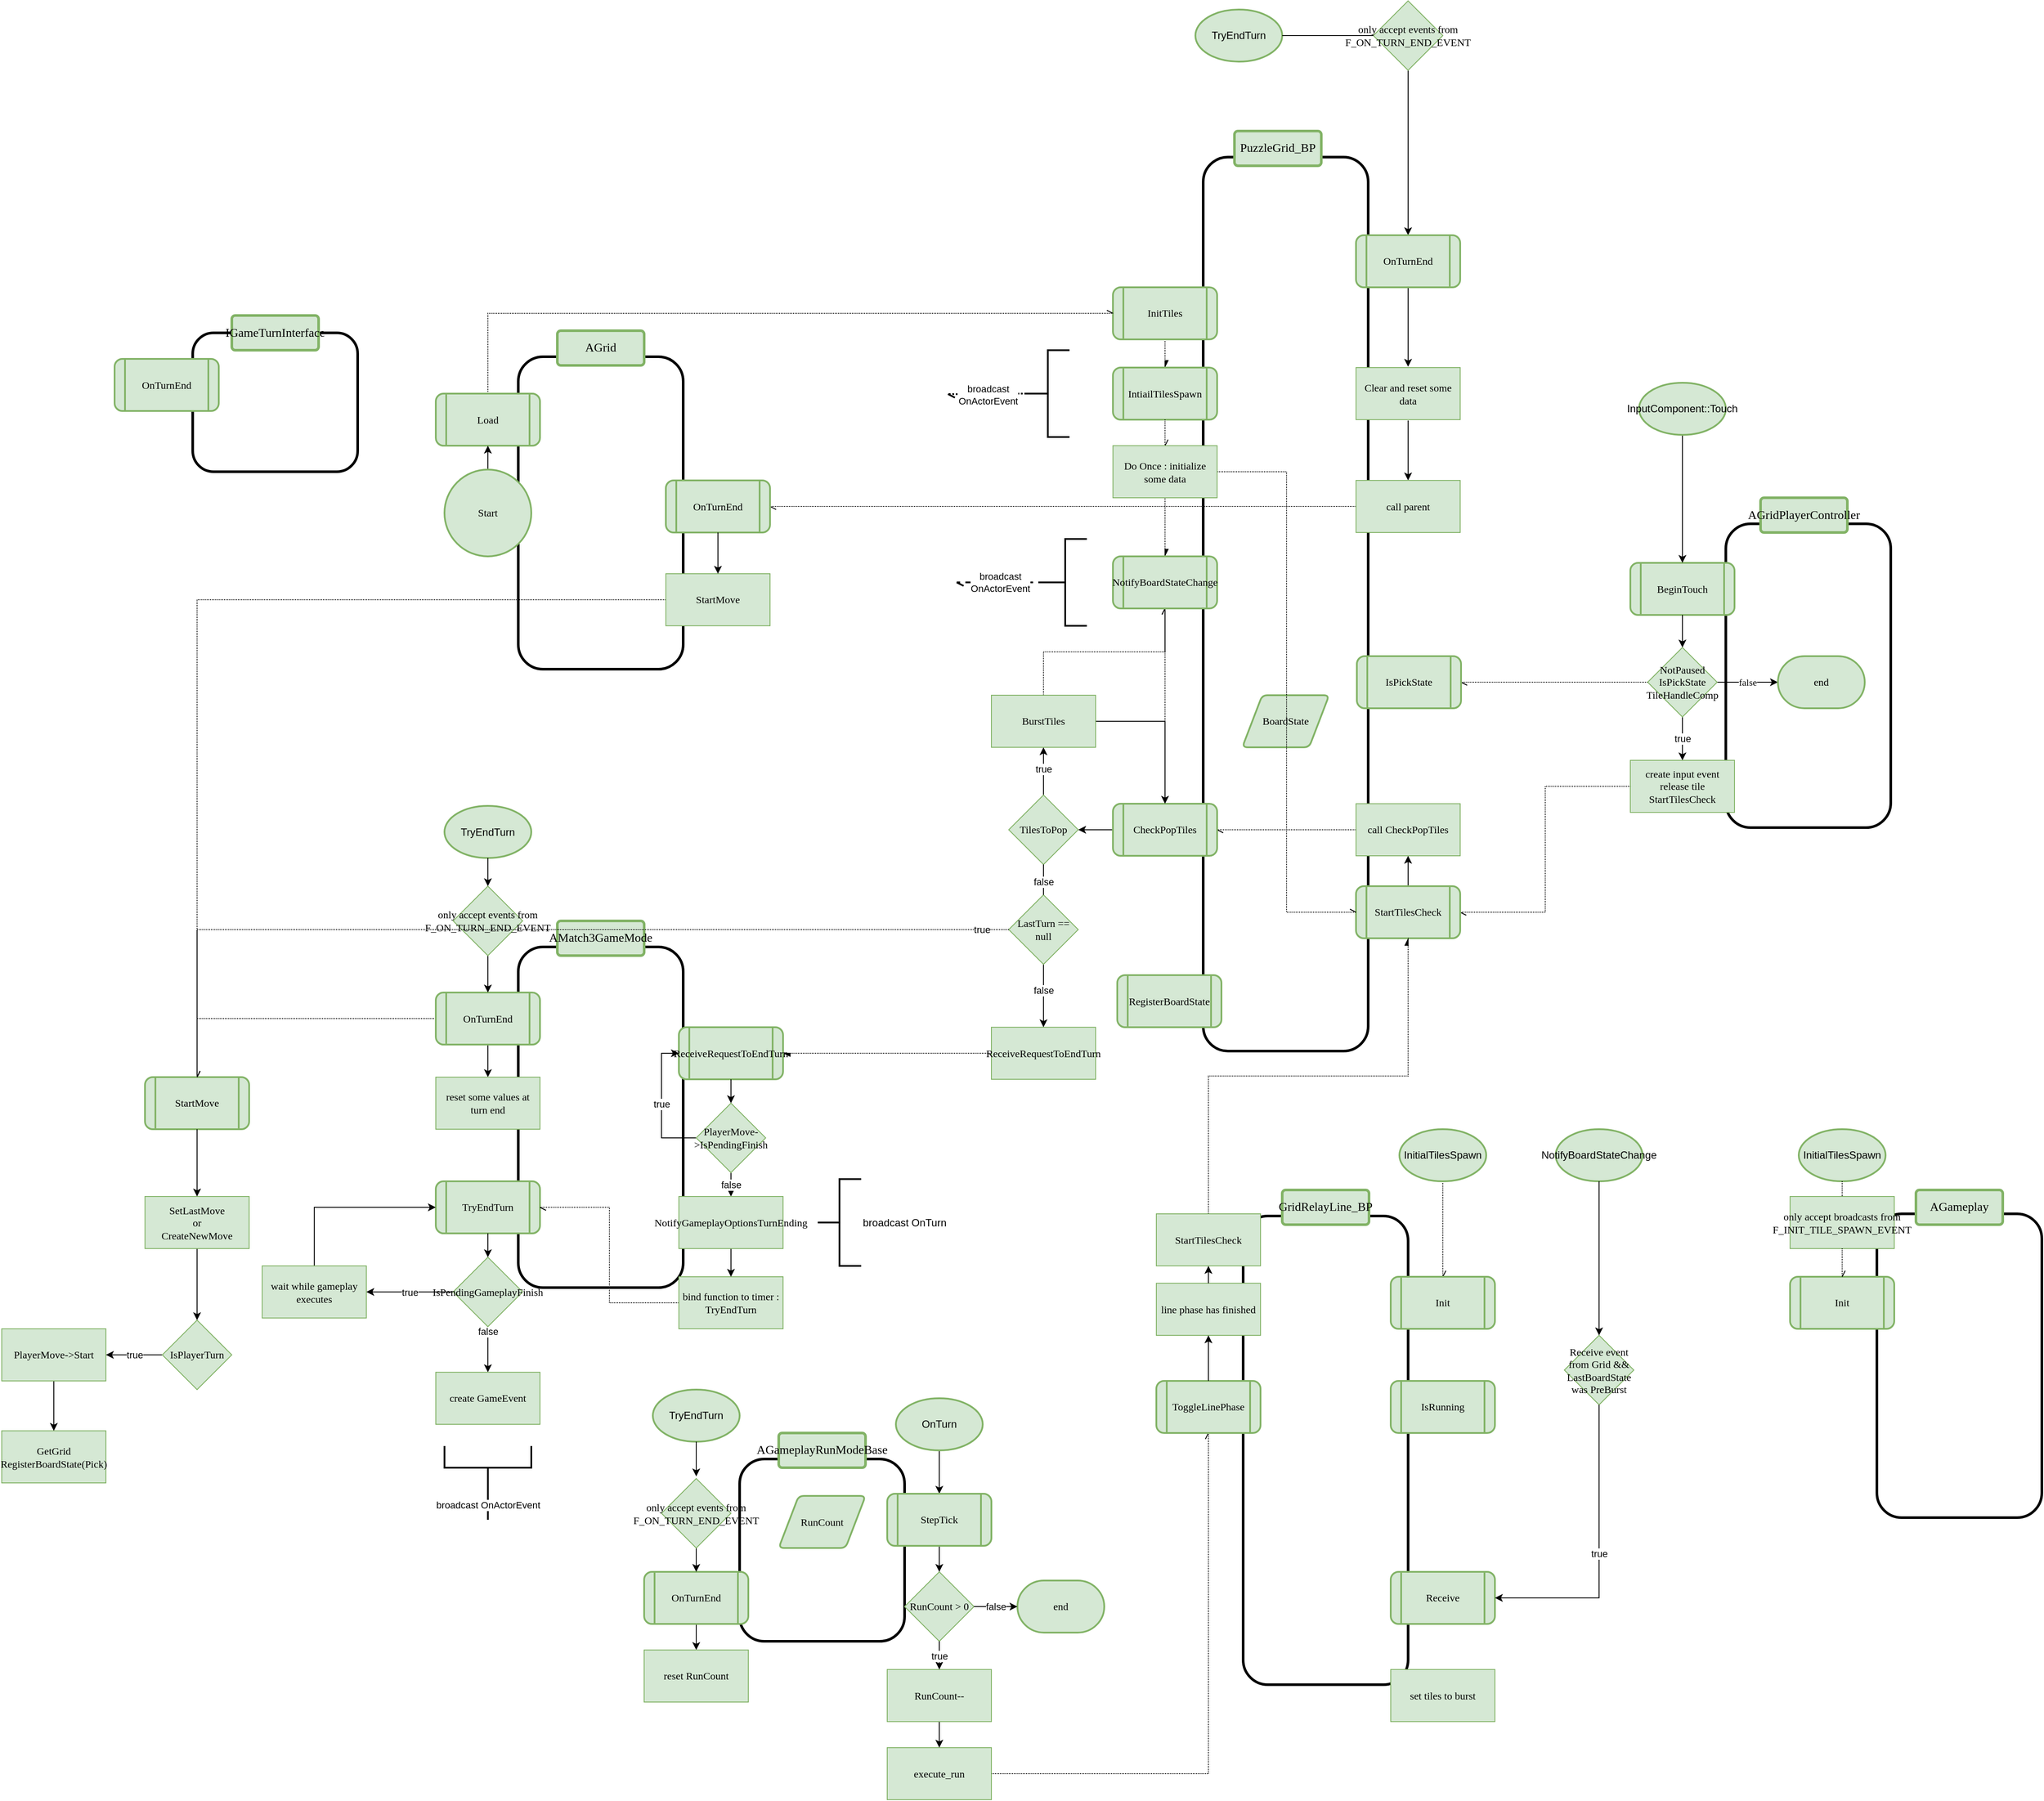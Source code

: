 <mxfile version="16.5.3" type="device"><diagram id="4u5bkuqh8i6XdxuR7M9z" name="Page-1"><mxGraphModel dx="3748" dy="2985" grid="1" gridSize="10" guides="1" tooltips="1" connect="1" arrows="1" fold="1" page="1" pageScale="1" pageWidth="850" pageHeight="1100" math="0" shadow="0"><root><mxCell id="0"/><mxCell id="1" parent="0"/><mxCell id="MBbvaIJwoHW28Qbj01Hp-18" value="" style="rounded=1;whiteSpace=wrap;html=1;fillColor=none;strokeWidth=3;fontFamily=SF Mono;container=0;" parent="1" vertex="1"><mxGeometry x="-1250" y="160" width="190" height="210" as="geometry"/></mxCell><mxCell id="Pdlf1XNlI2ffIAsFYT93-34" style="rounded=0;orthogonalLoop=1;jettySize=auto;html=1;exitX=0;exitY=0.5;exitDx=0;exitDy=0;entryX=1;entryY=0.5;entryDx=0;entryDy=0;fontFamily=SF Mono;dashed=1;dashPattern=1 1;startArrow=none;startFill=0;endArrow=openAsync;endFill=0;" parent="1" source="Pdlf1XNlI2ffIAsFYT93-3" target="Pdlf1XNlI2ffIAsFYT93-11" edge="1"><mxGeometry relative="1" as="geometry"/></mxCell><mxCell id="sbsRxTnk66kGfVWNklD2-23" value="" style="rounded=1;whiteSpace=wrap;html=1;fillColor=none;strokeWidth=3;fontFamily=SF Mono;" parent="1" vertex="1"><mxGeometry x="-114" y="-917.5" width="190" height="350" as="geometry"/></mxCell><mxCell id="sbsRxTnk66kGfVWNklD2-30" style="edgeStyle=orthogonalEdgeStyle;shape=connector;rounded=0;orthogonalLoop=1;jettySize=auto;html=1;exitX=1;exitY=0.5;exitDx=0;exitDy=0;labelBackgroundColor=default;fontFamily=SF Mono;fontSize=11;fontColor=default;endArrow=classic;endFill=1;strokeColor=default;" parent="1" edge="1"><mxGeometry relative="1" as="geometry"><mxPoint x="20" y="-710" as="sourcePoint"/></mxGeometry></mxCell><mxCell id="1tW_4isM74G8-kD3DywX-2" value="BeginTouch" style="shape=process;whiteSpace=wrap;html=1;backgroundOutline=1;fillColor=#d5e8d4;strokeColor=#82b366;rounded=1;fontFamily=SF Mono;strokeWidth=2;" parent="1" vertex="1"><mxGeometry x="-224" y="-872.5" width="120" height="60" as="geometry"/></mxCell><mxCell id="1tW_4isM74G8-kD3DywX-8" style="edgeStyle=orthogonalEdgeStyle;rounded=0;orthogonalLoop=1;jettySize=auto;html=1;exitX=0.5;exitY=1;exitDx=0;exitDy=0;entryX=0.5;entryY=0;entryDx=0;entryDy=0;endArrow=classic;endFill=1;fontFamily=SF Mono;" parent="1" source="1tW_4isM74G8-kD3DywX-2" target="Pdlf1XNlI2ffIAsFYT93-3" edge="1"><mxGeometry relative="1" as="geometry"/></mxCell><mxCell id="SENwZf0jZD7FWOnmWLHz-11" style="edgeStyle=orthogonalEdgeStyle;rounded=0;orthogonalLoop=1;jettySize=auto;html=1;exitX=1;exitY=0.5;exitDx=0;exitDy=0;entryX=0.5;entryY=0;entryDx=0;entryDy=0;fontFamily=SF Mono;" parent="1" edge="1"><mxGeometry relative="1" as="geometry"><mxPoint x="20" y="-710" as="sourcePoint"/></mxGeometry></mxCell><mxCell id="Pdlf1XNlI2ffIAsFYT93-6" value="false" style="edgeStyle=orthogonalEdgeStyle;rounded=0;orthogonalLoop=1;jettySize=auto;html=1;exitX=1;exitY=0.5;exitDx=0;exitDy=0;entryX=0;entryY=0.5;entryDx=0;entryDy=0;fontFamily=SF Mono;entryPerimeter=0;" parent="1" source="Pdlf1XNlI2ffIAsFYT93-3" target="Pdlf1XNlI2ffIAsFYT93-7" edge="1"><mxGeometry relative="1" as="geometry"><mxPoint x="-164" y="-647.5" as="targetPoint"/></mxGeometry></mxCell><mxCell id="8Kdt5oho96U8Z3RHlDYo-58" value="true" style="edgeStyle=orthogonalEdgeStyle;rounded=0;orthogonalLoop=1;jettySize=auto;html=1;exitX=0.5;exitY=1;exitDx=0;exitDy=0;" parent="1" source="Pdlf1XNlI2ffIAsFYT93-3" target="Pdlf1XNlI2ffIAsFYT93-4" edge="1"><mxGeometry relative="1" as="geometry"/></mxCell><mxCell id="Pdlf1XNlI2ffIAsFYT93-3" value="NotPaused&lt;br&gt;IsPickState&lt;br&gt;TileHandleComp" style="rhombus;whiteSpace=wrap;html=1;fontFamily=SF Mono;fillColor=#d5e8d4;strokeColor=#82b366;" parent="1" vertex="1"><mxGeometry x="-204" y="-775" width="80" height="80" as="geometry"/></mxCell><mxCell id="MBbvaIJwoHW28Qbj01Hp-10" style="edgeStyle=orthogonalEdgeStyle;rounded=0;orthogonalLoop=1;jettySize=auto;html=1;exitX=0;exitY=0.5;exitDx=0;exitDy=0;entryX=1;entryY=0.5;entryDx=0;entryDy=0;dashed=1;dashPattern=1 1;endArrow=openAsync;endFill=0;" parent="1" source="Pdlf1XNlI2ffIAsFYT93-4" target="8Kdt5oho96U8Z3RHlDYo-17" edge="1"><mxGeometry relative="1" as="geometry"/></mxCell><mxCell id="Pdlf1XNlI2ffIAsFYT93-4" value="create input event&lt;br&gt;release tile&lt;br&gt;StartTilesCheck" style="rounded=0;whiteSpace=wrap;html=1;fillColor=#d5e8d4;strokeColor=#82b366;fontFamily=SF Mono;" parent="1" vertex="1"><mxGeometry x="-224" y="-645" width="120" height="60" as="geometry"/></mxCell><mxCell id="Pdlf1XNlI2ffIAsFYT93-7" value="end" style="strokeWidth=2;html=1;shape=mxgraph.flowchart.terminator;whiteSpace=wrap;fontFamily=SF Mono;fillColor=#d5e8d4;strokeColor=#82b366;" parent="1" vertex="1"><mxGeometry x="-54" y="-765" width="100" height="60" as="geometry"/></mxCell><mxCell id="Pdlf1XNlI2ffIAsFYT93-8" value="" style="rounded=1;whiteSpace=wrap;html=1;fillColor=none;strokeWidth=3;fontFamily=SF Mono;" parent="1" vertex="1"><mxGeometry x="-716" y="-1340" width="190" height="1030" as="geometry"/></mxCell><mxCell id="Pdlf1XNlI2ffIAsFYT93-11" value="IsPickState" style="shape=process;whiteSpace=wrap;html=1;backgroundOutline=1;fillColor=#d5e8d4;strokeColor=#82b366;rounded=1;fontFamily=SF Mono;strokeWidth=2;" parent="1" vertex="1"><mxGeometry x="-539" y="-765" width="120" height="60" as="geometry"/></mxCell><mxCell id="Pdlf1XNlI2ffIAsFYT93-56" style="rounded=0;orthogonalLoop=1;jettySize=auto;html=1;exitX=0;exitY=0.5;exitDx=0;exitDy=0;entryX=1;entryY=0.5;entryDx=0;entryDy=0;dashed=1;dashPattern=1 1;endArrow=async;endFill=1;edgeStyle=orthogonalEdgeStyle;" parent="1" source="Pdlf1XNlI2ffIAsFYT93-44" target="Pdlf1XNlI2ffIAsFYT93-46" edge="1"><mxGeometry relative="1" as="geometry"/></mxCell><mxCell id="Pdlf1XNlI2ffIAsFYT93-44" value="ReceiveRequestToEndTurn" style="rounded=0;whiteSpace=wrap;html=1;fillColor=#d5e8d4;strokeColor=#82b366;fontFamily=SF Mono;" parent="1" vertex="1"><mxGeometry x="-960" y="-337.5" width="120" height="60" as="geometry"/></mxCell><mxCell id="Pdlf1XNlI2ffIAsFYT93-50" style="edgeStyle=orthogonalEdgeStyle;rounded=0;orthogonalLoop=1;jettySize=auto;html=1;exitX=0.5;exitY=1;exitDx=0;exitDy=0;entryX=0.5;entryY=0;entryDx=0;entryDy=0;exitPerimeter=0;" parent="1" source="TJxeZO9srh5Wf3bM02Mr-9" target="1tW_4isM74G8-kD3DywX-2" edge="1"><mxGeometry relative="1" as="geometry"><mxPoint x="-74" y="-1027.5" as="sourcePoint"/></mxGeometry></mxCell><mxCell id="Pdlf1XNlI2ffIAsFYT93-35" value="" style="rounded=1;whiteSpace=wrap;html=1;fillColor=none;strokeWidth=3;fontFamily=SF Mono;" parent="1" vertex="1"><mxGeometry x="-1505" y="-430" width="190" height="392.5" as="geometry"/></mxCell><mxCell id="Pdlf1XNlI2ffIAsFYT93-37" value="TryEndTurn" style="shape=process;whiteSpace=wrap;html=1;backgroundOutline=1;fillColor=#d5e8d4;strokeColor=#82b366;rounded=1;fontFamily=SF Mono;strokeWidth=2;" parent="1" vertex="1"><mxGeometry x="-1600" y="-160" width="120" height="60" as="geometry"/></mxCell><mxCell id="Pdlf1XNlI2ffIAsFYT93-69" value="true" style="edgeStyle=orthogonalEdgeStyle;rounded=0;orthogonalLoop=1;jettySize=auto;html=1;exitX=0;exitY=0.5;exitDx=0;exitDy=0;entryX=1;entryY=0.5;entryDx=0;entryDy=0;" parent="1" source="Pdlf1XNlI2ffIAsFYT93-39" target="Pdlf1XNlI2ffIAsFYT93-66" edge="1"><mxGeometry relative="1" as="geometry"/></mxCell><mxCell id="8Kdt5oho96U8Z3RHlDYo-18" value="false" style="edgeStyle=orthogonalEdgeStyle;rounded=0;orthogonalLoop=1;jettySize=auto;html=1;exitX=0.5;exitY=1;exitDx=0;exitDy=0;entryX=0.5;entryY=0;entryDx=0;entryDy=0;startArrow=none;startFill=0;endArrow=classic;endFill=1;" parent="1" source="Pdlf1XNlI2ffIAsFYT93-39" target="8Kdt5oho96U8Z3RHlDYo-21" edge="1"><mxGeometry x="-0.811" relative="1" as="geometry"><mxPoint x="-1540" y="57.5" as="targetPoint"/><mxPoint as="offset"/></mxGeometry></mxCell><mxCell id="Pdlf1XNlI2ffIAsFYT93-39" value="IsPendingGameplayFinish" style="rhombus;whiteSpace=wrap;html=1;fontFamily=SF Mono;fillColor=#d5e8d4;strokeColor=#82b366;" parent="1" vertex="1"><mxGeometry x="-1580" y="-72.5" width="80" height="80" as="geometry"/></mxCell><mxCell id="Pdlf1XNlI2ffIAsFYT93-42" style="edgeStyle=orthogonalEdgeStyle;rounded=0;orthogonalLoop=1;jettySize=auto;html=1;exitX=0.5;exitY=1;exitDx=0;exitDy=0;entryX=0.5;entryY=0;entryDx=0;entryDy=0;" parent="1" source="Pdlf1XNlI2ffIAsFYT93-37" target="Pdlf1XNlI2ffIAsFYT93-39" edge="1"><mxGeometry relative="1" as="geometry"/></mxCell><mxCell id="Pdlf1XNlI2ffIAsFYT93-70" style="edgeStyle=orthogonalEdgeStyle;rounded=0;orthogonalLoop=1;jettySize=auto;html=1;exitX=0.5;exitY=0;exitDx=0;exitDy=0;entryX=0;entryY=0.5;entryDx=0;entryDy=0;" parent="1" source="Pdlf1XNlI2ffIAsFYT93-66" target="Pdlf1XNlI2ffIAsFYT93-37" edge="1"><mxGeometry relative="1" as="geometry"/></mxCell><mxCell id="Pdlf1XNlI2ffIAsFYT93-66" value="wait while gameplay executes" style="rounded=0;whiteSpace=wrap;html=1;fillColor=#d5e8d4;strokeColor=#82b366;fontFamily=SF Mono;" parent="1" vertex="1"><mxGeometry x="-1800" y="-62.5" width="120" height="60" as="geometry"/></mxCell><mxCell id="8Kdt5oho96U8Z3RHlDYo-2" value="&lt;font style=&quot;font-size: 14px&quot;&gt;AMatch3GameMode&lt;/font&gt;" style="rounded=1;arcSize=10;whiteSpace=wrap;html=1;align=center;fillColor=#d5e8d4;strokeColor=#82b366;fontFamily=SF Mono;strokeWidth=3;" parent="1" vertex="1"><mxGeometry x="-1460" y="-460" width="100" height="40" as="geometry"/></mxCell><mxCell id="8Kdt5oho96U8Z3RHlDYo-3" value="&lt;font style=&quot;font-size: 14px&quot;&gt;PuzzleGrid_BP&lt;/font&gt;" style="rounded=1;arcSize=10;whiteSpace=wrap;html=1;align=center;fillColor=#d5e8d4;strokeColor=#82b366;fontFamily=SF Mono;strokeWidth=3;" parent="1" vertex="1"><mxGeometry x="-680" y="-1370" width="100" height="40" as="geometry"/></mxCell><mxCell id="8Kdt5oho96U8Z3RHlDYo-4" value="&lt;font style=&quot;font-size: 14px&quot;&gt;AGridPlayerController&lt;/font&gt;" style="rounded=1;arcSize=10;whiteSpace=wrap;html=1;align=center;fillColor=#d5e8d4;strokeColor=#82b366;fontFamily=SF Mono;strokeWidth=3;" parent="1" vertex="1"><mxGeometry x="-74" y="-947.5" width="100" height="40" as="geometry"/></mxCell><mxCell id="8Kdt5oho96U8Z3RHlDYo-6" style="edgeStyle=orthogonalEdgeStyle;rounded=0;orthogonalLoop=1;jettySize=auto;html=1;exitX=0;exitY=0.5;exitDx=0;exitDy=0;entryX=1;entryY=0.5;entryDx=0;entryDy=0;dashed=1;dashPattern=1 1;endArrow=openAsync;endFill=0;" parent="1" source="Pdlf1XNlI2ffIAsFYT93-47" target="Pdlf1XNlI2ffIAsFYT93-37" edge="1"><mxGeometry relative="1" as="geometry"/></mxCell><mxCell id="8Kdt5oho96U8Z3RHlDYo-8" value="BoardState" style="shape=parallelogram;html=1;strokeWidth=2;perimeter=parallelogramPerimeter;whiteSpace=wrap;rounded=1;arcSize=12;size=0.23;fontFamily=SF Mono;fillColor=#d5e8d4;strokeColor=#82b366;" parent="1" vertex="1"><mxGeometry x="-671" y="-720" width="100" height="60" as="geometry"/></mxCell><mxCell id="8Kdt5oho96U8Z3RHlDYo-12" value="RegisterBoardState" style="shape=process;whiteSpace=wrap;html=1;backgroundOutline=1;fillColor=#d5e8d4;strokeColor=#82b366;rounded=1;fontFamily=SF Mono;strokeWidth=2;" parent="1" vertex="1"><mxGeometry x="-815" y="-397.5" width="120" height="60" as="geometry"/></mxCell><mxCell id="MBbvaIJwoHW28Qbj01Hp-40" style="edgeStyle=orthogonalEdgeStyle;rounded=0;orthogonalLoop=1;jettySize=auto;html=1;exitX=0.5;exitY=0;exitDx=0;exitDy=0;entryX=0.5;entryY=1;entryDx=0;entryDy=0;" parent="1" source="8Kdt5oho96U8Z3RHlDYo-17" target="MBbvaIJwoHW28Qbj01Hp-9" edge="1"><mxGeometry relative="1" as="geometry"/></mxCell><mxCell id="8Kdt5oho96U8Z3RHlDYo-17" value="StartTilesCheck" style="shape=process;whiteSpace=wrap;html=1;backgroundOutline=1;fillColor=#d5e8d4;strokeColor=#82b366;rounded=1;fontFamily=SF Mono;strokeWidth=2;" parent="1" vertex="1"><mxGeometry x="-540" y="-500" width="120" height="60" as="geometry"/></mxCell><mxCell id="8Kdt5oho96U8Z3RHlDYo-21" value="create GameEvent" style="rounded=0;whiteSpace=wrap;html=1;fillColor=#d5e8d4;strokeColor=#82b366;fontFamily=SF Mono;" parent="1" vertex="1"><mxGeometry x="-1600" y="60" width="120" height="60" as="geometry"/></mxCell><mxCell id="8Kdt5oho96U8Z3RHlDYo-53" style="rounded=0;orthogonalLoop=1;jettySize=auto;html=1;exitX=0.5;exitY=0;exitDx=0;exitDy=0;entryX=0.5;entryY=1;entryDx=0;entryDy=0;dashed=1;dashPattern=1 1;endArrow=async;endFill=1;edgeStyle=orthogonalEdgeStyle;" parent="1" source="8Kdt5oho96U8Z3RHlDYo-50" target="8Kdt5oho96U8Z3RHlDYo-17" edge="1"><mxGeometry relative="1" as="geometry"/></mxCell><mxCell id="Pdlf1XNlI2ffIAsFYT93-46" value="ReceiveRequestToEndTurn" style="shape=process;whiteSpace=wrap;html=1;backgroundOutline=1;fillColor=#d5e8d4;strokeColor=#82b366;rounded=1;fontFamily=SF Mono;strokeWidth=2;perimeterSpacing=0;" parent="1" vertex="1"><mxGeometry x="-1320" y="-337.5" width="120" height="60" as="geometry"/></mxCell><mxCell id="Pdlf1XNlI2ffIAsFYT93-47" value="bind function to timer : TryEndTurn" style="rounded=0;whiteSpace=wrap;html=1;fillColor=#d5e8d4;strokeColor=#82b366;fontFamily=SF Mono;" parent="1" vertex="1"><mxGeometry x="-1320" y="-50" width="120" height="60" as="geometry"/></mxCell><mxCell id="Pdlf1XNlI2ffIAsFYT93-48" value="false" style="edgeStyle=orthogonalEdgeStyle;rounded=0;orthogonalLoop=1;jettySize=auto;html=1;exitX=0.5;exitY=1;exitDx=0;exitDy=0;entryX=0.5;entryY=0;entryDx=0;entryDy=0;startArrow=none;" parent="1" source="poTWbWpAR7tKlDeJ-Hli-2" target="MBbvaIJwoHW28Qbj01Hp-13" edge="1"><mxGeometry relative="1" as="geometry"/></mxCell><mxCell id="MBbvaIJwoHW28Qbj01Hp-12" style="edgeStyle=none;rounded=0;orthogonalLoop=1;jettySize=auto;html=1;exitX=0;exitY=0.5;exitDx=0;exitDy=0;entryX=1;entryY=0.5;entryDx=0;entryDy=0;dashed=1;dashPattern=1 1;endArrow=openAsync;endFill=0;" parent="1" source="MBbvaIJwoHW28Qbj01Hp-9" target="Pdlf1XNlI2ffIAsFYT93-51" edge="1"><mxGeometry relative="1" as="geometry"/></mxCell><mxCell id="MBbvaIJwoHW28Qbj01Hp-9" value="call CheckPopTiles" style="rounded=0;whiteSpace=wrap;html=1;fillColor=#d5e8d4;strokeColor=#82b366;fontFamily=SF Mono;" parent="1" vertex="1"><mxGeometry x="-540" y="-595" width="120" height="60" as="geometry"/></mxCell><mxCell id="MBbvaIJwoHW28Qbj01Hp-15" style="edgeStyle=orthogonalEdgeStyle;rounded=0;orthogonalLoop=1;jettySize=auto;html=1;exitX=0.5;exitY=1;exitDx=0;exitDy=0;entryX=0.5;entryY=0;entryDx=0;entryDy=0;" parent="1" source="MBbvaIJwoHW28Qbj01Hp-13" target="Pdlf1XNlI2ffIAsFYT93-47" edge="1"><mxGeometry relative="1" as="geometry"/></mxCell><mxCell id="MBbvaIJwoHW28Qbj01Hp-13" value="NotifyGameplayOptionsTurnEnding" style="rounded=0;whiteSpace=wrap;html=1;fillColor=#d5e8d4;strokeColor=#82b366;fontFamily=SF Mono;" parent="1" vertex="1"><mxGeometry x="-1320" y="-142.5" width="120" height="60" as="geometry"/></mxCell><mxCell id="MBbvaIJwoHW28Qbj01Hp-26" style="rounded=0;orthogonalLoop=1;jettySize=auto;html=1;exitX=1;exitY=0.5;exitDx=0;exitDy=0;entryX=0.5;entryY=1;entryDx=0;entryDy=0;endArrow=openAsync;endFill=0;dashed=1;dashPattern=1 1;edgeStyle=orthogonalEdgeStyle;" parent="1" source="MBbvaIJwoHW28Qbj01Hp-21" target="8Kdt5oho96U8Z3RHlDYo-48" edge="1"><mxGeometry relative="1" as="geometry"/></mxCell><mxCell id="MBbvaIJwoHW28Qbj01Hp-28" value="broadcast OnTurn" style="strokeWidth=2;html=1;shape=mxgraph.flowchart.annotation_2;align=left;labelPosition=right;pointerEvents=1;rotation=0;fillColor=#d5e8d4;strokeColor=#000000;" parent="1" vertex="1"><mxGeometry x="-1160" y="-162.5" width="50" height="100" as="geometry"/></mxCell><mxCell id="MBbvaIJwoHW28Qbj01Hp-63" style="edgeStyle=orthogonalEdgeStyle;rounded=0;orthogonalLoop=1;jettySize=auto;html=1;exitX=0;exitY=0.5;exitDx=0;exitDy=0;entryX=1;entryY=0.5;entryDx=0;entryDy=0;" parent="1" edge="1"><mxGeometry relative="1" as="geometry"><mxPoint x="-820" y="-770" as="sourcePoint"/></mxGeometry></mxCell><mxCell id="MBbvaIJwoHW28Qbj01Hp-47" style="edgeStyle=orthogonalEdgeStyle;rounded=0;orthogonalLoop=1;jettySize=auto;html=1;exitX=0;exitY=0.5;exitDx=0;exitDy=0;entryX=1;entryY=0.5;entryDx=0;entryDy=0;" parent="1" source="Pdlf1XNlI2ffIAsFYT93-51" target="MBbvaIJwoHW28Qbj01Hp-43" edge="1"><mxGeometry relative="1" as="geometry"/></mxCell><mxCell id="TJxeZO9srh5Wf3bM02Mr-25" style="edgeStyle=orthogonalEdgeStyle;rounded=0;orthogonalLoop=1;jettySize=auto;html=1;exitX=0.5;exitY=0;exitDx=0;exitDy=0;entryX=0.5;entryY=1;entryDx=0;entryDy=0;dashed=1;dashPattern=1 1;endArrow=openAsync;endFill=0;" parent="1" source="Pdlf1XNlI2ffIAsFYT93-51" target="TJxeZO9srh5Wf3bM02Mr-4" edge="1"><mxGeometry relative="1" as="geometry"/></mxCell><mxCell id="Pdlf1XNlI2ffIAsFYT93-51" value="CheckPopTiles" style="shape=process;whiteSpace=wrap;html=1;backgroundOutline=1;fillColor=#d5e8d4;strokeColor=#82b366;rounded=1;fontFamily=SF Mono;strokeWidth=2;" parent="1" vertex="1"><mxGeometry x="-820" y="-595" width="120" height="60" as="geometry"/></mxCell><mxCell id="MBbvaIJwoHW28Qbj01Hp-46" value="true" style="edgeStyle=orthogonalEdgeStyle;rounded=0;orthogonalLoop=1;jettySize=auto;html=1;exitX=0.5;exitY=0;exitDx=0;exitDy=0;entryX=0.5;entryY=1;entryDx=0;entryDy=0;" parent="1" source="MBbvaIJwoHW28Qbj01Hp-43" target="MBbvaIJwoHW28Qbj01Hp-44" edge="1"><mxGeometry x="0.111" relative="1" as="geometry"><mxPoint as="offset"/></mxGeometry></mxCell><mxCell id="poTWbWpAR7tKlDeJ-Hli-15" value="false" style="edgeStyle=orthogonalEdgeStyle;rounded=0;jumpStyle=none;jumpSize=6;orthogonalLoop=1;jettySize=auto;html=1;exitX=0.5;exitY=1;exitDx=0;exitDy=0;endArrow=classic;endFill=1;endSize=6;startArrow=none;" parent="1" source="tUk5uRvc3jzENsE6eNhE-1" target="Pdlf1XNlI2ffIAsFYT93-44" edge="1"><mxGeometry x="-0.172" relative="1" as="geometry"><Array as="points"><mxPoint x="-900" y="-380"/><mxPoint x="-900" y="-380"/></Array><mxPoint as="offset"/></mxGeometry></mxCell><mxCell id="MBbvaIJwoHW28Qbj01Hp-43" value="TilesToPop" style="rhombus;whiteSpace=wrap;html=1;fontFamily=SF Mono;fillColor=#d5e8d4;strokeColor=#82b366;" parent="1" vertex="1"><mxGeometry x="-940" y="-605" width="80" height="80" as="geometry"/></mxCell><mxCell id="MBbvaIJwoHW28Qbj01Hp-45" style="edgeStyle=orthogonalEdgeStyle;rounded=0;orthogonalLoop=1;jettySize=auto;html=1;exitX=1;exitY=0.5;exitDx=0;exitDy=0;entryX=0.5;entryY=0;entryDx=0;entryDy=0;" parent="1" source="MBbvaIJwoHW28Qbj01Hp-44" target="Pdlf1XNlI2ffIAsFYT93-51" edge="1"><mxGeometry relative="1" as="geometry"/></mxCell><mxCell id="TJxeZO9srh5Wf3bM02Mr-59" style="edgeStyle=orthogonalEdgeStyle;rounded=0;orthogonalLoop=1;jettySize=auto;html=1;exitX=0.5;exitY=0;exitDx=0;exitDy=0;entryX=0.5;entryY=1;entryDx=0;entryDy=0;dashed=1;endArrow=openAsync;endFill=0;strokeWidth=1;dashPattern=1 1;" parent="1" source="MBbvaIJwoHW28Qbj01Hp-44" target="TJxeZO9srh5Wf3bM02Mr-4" edge="1"><mxGeometry relative="1" as="geometry"/></mxCell><mxCell id="MBbvaIJwoHW28Qbj01Hp-44" value="BurstTiles" style="rounded=0;whiteSpace=wrap;html=1;fillColor=#d5e8d4;strokeColor=#82b366;fontFamily=SF Mono;" parent="1" vertex="1"><mxGeometry x="-960" y="-720" width="120" height="60" as="geometry"/></mxCell><mxCell id="8Kdt5oho96U8Z3RHlDYo-47" value="" style="rounded=1;whiteSpace=wrap;html=1;fillColor=none;strokeWidth=3;fontFamily=SF Mono;container=0;" parent="1" vertex="1"><mxGeometry x="-670" y="-120" width="190" height="540" as="geometry"/></mxCell><mxCell id="8Kdt5oho96U8Z3RHlDYo-46" value="&lt;span style=&quot;font-size: 14px&quot;&gt;GridRelayLine_BP&lt;/span&gt;" style="rounded=1;arcSize=10;whiteSpace=wrap;html=1;align=center;fillColor=#d5e8d4;strokeColor=#82b366;fontFamily=SF Mono;strokeWidth=3;container=0;" parent="1" vertex="1"><mxGeometry x="-625" y="-150" width="100" height="40" as="geometry"/></mxCell><mxCell id="8Kdt5oho96U8Z3RHlDYo-48" value="ToggleLinePhase" style="shape=process;whiteSpace=wrap;html=1;backgroundOutline=1;fillColor=#d5e8d4;strokeColor=#82b366;rounded=1;fontFamily=SF Mono;strokeWidth=2;container=0;" parent="1" vertex="1"><mxGeometry x="-770" y="70" width="120" height="60" as="geometry"/></mxCell><mxCell id="8Kdt5oho96U8Z3RHlDYo-49" value="line phase has finished" style="rounded=0;whiteSpace=wrap;html=1;fillColor=#d5e8d4;strokeColor=#82b366;fontFamily=SF Mono;container=0;" parent="1" vertex="1"><mxGeometry x="-770" y="-42.5" width="120" height="60" as="geometry"/></mxCell><mxCell id="MBbvaIJwoHW28Qbj01Hp-24" style="edgeStyle=orthogonalEdgeStyle;rounded=0;orthogonalLoop=1;jettySize=auto;html=1;exitX=0.5;exitY=0;exitDx=0;exitDy=0;entryX=0.5;entryY=1;entryDx=0;entryDy=0;" parent="1" source="8Kdt5oho96U8Z3RHlDYo-48" target="8Kdt5oho96U8Z3RHlDYo-49" edge="1"><mxGeometry relative="1" as="geometry"/></mxCell><mxCell id="8Kdt5oho96U8Z3RHlDYo-50" value="StartTilesCheck" style="rounded=0;whiteSpace=wrap;html=1;fillColor=#d5e8d4;strokeColor=#82b366;fontFamily=SF Mono;container=0;" parent="1" vertex="1"><mxGeometry x="-770" y="-122.5" width="120" height="60" as="geometry"/></mxCell><mxCell id="MBbvaIJwoHW28Qbj01Hp-25" style="edgeStyle=orthogonalEdgeStyle;rounded=0;orthogonalLoop=1;jettySize=auto;html=1;exitX=0.5;exitY=0;exitDx=0;exitDy=0;entryX=0.5;entryY=1;entryDx=0;entryDy=0;" parent="1" source="8Kdt5oho96U8Z3RHlDYo-49" target="8Kdt5oho96U8Z3RHlDYo-50" edge="1"><mxGeometry relative="1" as="geometry"/></mxCell><mxCell id="MBbvaIJwoHW28Qbj01Hp-33" value="RunCount" style="shape=parallelogram;html=1;strokeWidth=2;perimeter=parallelogramPerimeter;whiteSpace=wrap;rounded=1;arcSize=12;size=0.23;fontFamily=SF Mono;fillColor=#d5e8d4;strokeColor=#82b366;" parent="1" vertex="1"><mxGeometry x="-1205" y="202.5" width="100" height="60" as="geometry"/></mxCell><mxCell id="MBbvaIJwoHW28Qbj01Hp-21" value="execute_run" style="rounded=0;whiteSpace=wrap;html=1;fillColor=#d5e8d4;strokeColor=#82b366;fontFamily=SF Mono;container=0;" parent="1" vertex="1"><mxGeometry x="-1080" y="492.5" width="120" height="60" as="geometry"/></mxCell><mxCell id="MBbvaIJwoHW28Qbj01Hp-19" value="&lt;span style=&quot;font-size: 14px&quot;&gt;AGameplayRunModeBase&lt;/span&gt;" style="rounded=1;arcSize=10;whiteSpace=wrap;html=1;align=center;fillColor=#d5e8d4;strokeColor=#82b366;fontFamily=SF Mono;strokeWidth=3;container=0;" parent="1" vertex="1"><mxGeometry x="-1205" y="130" width="100" height="40" as="geometry"/></mxCell><mxCell id="MBbvaIJwoHW28Qbj01Hp-30" value="RunCount &amp;gt; 0" style="rhombus;whiteSpace=wrap;html=1;fontFamily=SF Mono;fillColor=#d5e8d4;strokeColor=#82b366;" parent="1" vertex="1"><mxGeometry x="-1060" y="290" width="80" height="80" as="geometry"/></mxCell><mxCell id="MBbvaIJwoHW28Qbj01Hp-38" style="edgeStyle=orthogonalEdgeStyle;rounded=0;orthogonalLoop=1;jettySize=auto;html=1;exitX=0.5;exitY=1;exitDx=0;exitDy=0;entryX=0.5;entryY=0;entryDx=0;entryDy=0;" parent="1" source="MBbvaIJwoHW28Qbj01Hp-31" target="MBbvaIJwoHW28Qbj01Hp-21" edge="1"><mxGeometry relative="1" as="geometry"/></mxCell><mxCell id="MBbvaIJwoHW28Qbj01Hp-31" value="RunCount--" style="rounded=0;whiteSpace=wrap;html=1;fillColor=#d5e8d4;strokeColor=#82b366;fontFamily=SF Mono;container=0;" parent="1" vertex="1"><mxGeometry x="-1080" y="402.5" width="120" height="60" as="geometry"/></mxCell><mxCell id="MBbvaIJwoHW28Qbj01Hp-37" value="true" style="edgeStyle=orthogonalEdgeStyle;rounded=0;orthogonalLoop=1;jettySize=auto;html=1;exitX=0.5;exitY=1;exitDx=0;exitDy=0;entryX=0.5;entryY=0;entryDx=0;entryDy=0;" parent="1" source="MBbvaIJwoHW28Qbj01Hp-30" target="MBbvaIJwoHW28Qbj01Hp-31" edge="1"><mxGeometry relative="1" as="geometry"/></mxCell><mxCell id="MBbvaIJwoHW28Qbj01Hp-35" value="end" style="strokeWidth=2;html=1;shape=mxgraph.flowchart.terminator;whiteSpace=wrap;fontFamily=SF Mono;fillColor=#d5e8d4;strokeColor=#82b366;" parent="1" vertex="1"><mxGeometry x="-930" y="300" width="100" height="60" as="geometry"/></mxCell><mxCell id="MBbvaIJwoHW28Qbj01Hp-36" value="false" style="edgeStyle=orthogonalEdgeStyle;rounded=0;orthogonalLoop=1;jettySize=auto;html=1;exitX=1;exitY=0.5;exitDx=0;exitDy=0;entryX=0;entryY=0.5;entryDx=0;entryDy=0;entryPerimeter=0;" parent="1" source="MBbvaIJwoHW28Qbj01Hp-30" target="MBbvaIJwoHW28Qbj01Hp-35" edge="1"><mxGeometry relative="1" as="geometry"/></mxCell><mxCell id="MBbvaIJwoHW28Qbj01Hp-56" value="IsRunning" style="shape=process;whiteSpace=wrap;html=1;backgroundOutline=1;fillColor=#d5e8d4;strokeColor=#82b366;rounded=1;fontFamily=SF Mono;strokeWidth=2;container=0;" parent="1" vertex="1"><mxGeometry x="-500" y="70" width="120" height="60" as="geometry"/></mxCell><mxCell id="MBbvaIJwoHW28Qbj01Hp-71" value="broadcast OnActorEvent" style="edgeStyle=orthogonalEdgeStyle;rounded=0;orthogonalLoop=1;jettySize=auto;html=1;exitX=0;exitY=0.5;exitDx=0;exitDy=0;exitPerimeter=0;endArrow=none;endFill=0;strokeWidth=2;fillColor=#d5e8d4;strokeColor=#000000;" parent="1" source="MBbvaIJwoHW28Qbj01Hp-70" edge="1"><mxGeometry relative="1" as="geometry"><mxPoint x="-1540" y="230" as="targetPoint"/></mxGeometry></mxCell><mxCell id="MBbvaIJwoHW28Qbj01Hp-70" value="" style="strokeWidth=2;html=1;shape=mxgraph.flowchart.annotation_2;align=left;labelPosition=right;pointerEvents=1;rotation=-90;fillColor=#d5e8d4;strokeColor=#000000;" parent="1" vertex="1"><mxGeometry x="-1565" y="120" width="50" height="100" as="geometry"/></mxCell><mxCell id="MBbvaIJwoHW28Qbj01Hp-78" style="edgeStyle=orthogonalEdgeStyle;rounded=0;orthogonalLoop=1;jettySize=auto;html=1;exitX=0.5;exitY=1;exitDx=0;exitDy=0;entryX=0.5;entryY=0;entryDx=0;entryDy=0;strokeColor=#000000;startArrow=none;" parent="1" source="TJxeZO9srh5Wf3bM02Mr-76" target="MBbvaIJwoHW28Qbj01Hp-3" edge="1"><mxGeometry relative="1" as="geometry"/></mxCell><mxCell id="MBbvaIJwoHW28Qbj01Hp-76" style="edgeStyle=orthogonalEdgeStyle;rounded=0;orthogonalLoop=1;jettySize=auto;html=1;exitX=0.5;exitY=1;exitDx=0;exitDy=0;exitPerimeter=0;entryX=0.5;entryY=0;entryDx=0;entryDy=0;" parent="1" source="MBbvaIJwoHW28Qbj01Hp-75" target="MBbvaIJwoHW28Qbj01Hp-20" edge="1"><mxGeometry relative="1" as="geometry"/></mxCell><mxCell id="MBbvaIJwoHW28Qbj01Hp-75" value="OnTurn" style="strokeWidth=2;html=1;shape=mxgraph.flowchart.start_1;whiteSpace=wrap;fillColor=#d5e8d4;strokeColor=#82b366;" parent="1" vertex="1"><mxGeometry x="-1070" y="90" width="100" height="60" as="geometry"/></mxCell><mxCell id="MBbvaIJwoHW28Qbj01Hp-95" style="edgeStyle=orthogonalEdgeStyle;curved=1;rounded=0;orthogonalLoop=1;jettySize=auto;html=1;exitX=0.5;exitY=1;exitDx=0;exitDy=0;strokeColor=#000000;" parent="1" source="MBbvaIJwoHW28Qbj01Hp-20" target="MBbvaIJwoHW28Qbj01Hp-30" edge="1"><mxGeometry relative="1" as="geometry"/></mxCell><mxCell id="MBbvaIJwoHW28Qbj01Hp-20" value="StepTick" style="shape=process;whiteSpace=wrap;html=1;backgroundOutline=1;fillColor=#d5e8d4;strokeColor=#82b366;rounded=1;fontFamily=SF Mono;strokeWidth=2;container=0;" parent="1" vertex="1"><mxGeometry x="-1080" y="200" width="120" height="60" as="geometry"/></mxCell><mxCell id="MBbvaIJwoHW28Qbj01Hp-88" style="edgeStyle=orthogonalEdgeStyle;rounded=0;orthogonalLoop=1;jettySize=auto;html=1;exitX=0.5;exitY=1;exitDx=0;exitDy=0;entryX=0.5;entryY=0;entryDx=0;entryDy=0;strokeColor=#000000;" parent="1" source="MBbvaIJwoHW28Qbj01Hp-80" target="MBbvaIJwoHW28Qbj01Hp-87" edge="1"><mxGeometry relative="1" as="geometry"/></mxCell><mxCell id="MBbvaIJwoHW28Qbj01Hp-87" value="reset some values at turn end" style="rounded=0;whiteSpace=wrap;html=1;fontFamily=SF Mono;fillColor=#d5e8d4;strokeColor=#82b366;" parent="1" vertex="1"><mxGeometry x="-1600" y="-280" width="120" height="60" as="geometry"/></mxCell><mxCell id="MBbvaIJwoHW28Qbj01Hp-98" value="" style="rounded=1;whiteSpace=wrap;html=1;fillColor=none;strokeWidth=3;fontFamily=SF Mono;" parent="1" vertex="1"><mxGeometry x="-1880" y="-1137.5" width="190" height="160" as="geometry"/></mxCell><mxCell id="MBbvaIJwoHW28Qbj01Hp-99" value="&lt;span style=&quot;font-size: 14px&quot;&gt;IGameTurnInterface&lt;/span&gt;" style="rounded=1;arcSize=10;whiteSpace=wrap;html=1;align=center;fillColor=#d5e8d4;strokeColor=#82b366;fontFamily=SF Mono;strokeWidth=3;" parent="1" vertex="1"><mxGeometry x="-1835" y="-1157.5" width="100" height="40" as="geometry"/></mxCell><mxCell id="MBbvaIJwoHW28Qbj01Hp-100" value="OnTurnEnd" style="shape=process;whiteSpace=wrap;html=1;backgroundOutline=1;fillColor=#d5e8d4;strokeColor=#82b366;rounded=1;fontFamily=SF Mono;strokeWidth=2;container=0;" parent="1" vertex="1"><mxGeometry x="-1970" y="-1107.5" width="120" height="60" as="geometry"/></mxCell><mxCell id="TJxeZO9srh5Wf3bM02Mr-11" style="edgeStyle=orthogonalEdgeStyle;rounded=0;orthogonalLoop=1;jettySize=auto;html=1;exitX=0.5;exitY=1;exitDx=0;exitDy=0;entryX=0.5;entryY=0;entryDx=0;entryDy=0;endArrow=async;endFill=1;dashed=1;dashPattern=1 1;" parent="1" source="TJxeZO9srh5Wf3bM02Mr-5" target="TJxeZO9srh5Wf3bM02Mr-3" edge="1"><mxGeometry relative="1" as="geometry"/></mxCell><mxCell id="TJxeZO9srh5Wf3bM02Mr-5" value="InitTiles" style="shape=process;whiteSpace=wrap;html=1;backgroundOutline=1;fillColor=#d5e8d4;strokeColor=#82b366;rounded=1;fontFamily=SF Mono;strokeWidth=2;" parent="1" vertex="1"><mxGeometry x="-820" y="-1190" width="120" height="60" as="geometry"/></mxCell><mxCell id="TJxeZO9srh5Wf3bM02Mr-12" style="edgeStyle=orthogonalEdgeStyle;rounded=0;orthogonalLoop=1;jettySize=auto;html=1;exitX=0.5;exitY=1;exitDx=0;exitDy=0;entryX=0.5;entryY=0;entryDx=0;entryDy=0;dashed=1;dashPattern=1 1;endArrow=async;endFill=1;startArrow=none;" parent="1" source="TJxeZO9srh5Wf3bM02Mr-21" target="TJxeZO9srh5Wf3bM02Mr-4" edge="1"><mxGeometry relative="1" as="geometry"><mxPoint x="-760" y="-930" as="sourcePoint"/></mxGeometry></mxCell><mxCell id="TJxeZO9srh5Wf3bM02Mr-3" value="IntiailTilesSpawn" style="shape=process;whiteSpace=wrap;html=1;backgroundOutline=1;fillColor=#d5e8d4;strokeColor=#82b366;rounded=1;fontFamily=SF Mono;strokeWidth=2;" parent="1" vertex="1"><mxGeometry x="-820" y="-1097.5" width="120" height="60" as="geometry"/></mxCell><mxCell id="TJxeZO9srh5Wf3bM02Mr-4" value="NotifyBoardStateChange" style="shape=process;whiteSpace=wrap;html=1;backgroundOutline=1;fillColor=#d5e8d4;strokeColor=#82b366;rounded=1;fontFamily=SF Mono;strokeWidth=2;" parent="1" vertex="1"><mxGeometry x="-820" y="-880" width="120" height="60" as="geometry"/></mxCell><mxCell id="TJxeZO9srh5Wf3bM02Mr-52" style="edgeStyle=orthogonalEdgeStyle;rounded=0;orthogonalLoop=1;jettySize=auto;html=1;exitX=0.5;exitY=1;exitDx=0;exitDy=0;" parent="1" source="MBbvaIJwoHW28Qbj01Hp-3" target="TJxeZO9srh5Wf3bM02Mr-13" edge="1"><mxGeometry relative="1" as="geometry"/></mxCell><mxCell id="MBbvaIJwoHW28Qbj01Hp-3" value="OnTurnEnd" style="shape=process;whiteSpace=wrap;html=1;backgroundOutline=1;fillColor=#d5e8d4;strokeColor=#82b366;rounded=1;fontFamily=SF Mono;strokeWidth=2;" parent="1" vertex="1"><mxGeometry x="-540" y="-1250" width="120" height="60" as="geometry"/></mxCell><mxCell id="TJxeZO9srh5Wf3bM02Mr-7" style="edgeStyle=orthogonalEdgeStyle;rounded=0;orthogonalLoop=1;jettySize=auto;html=1;exitX=0.5;exitY=0;exitDx=0;exitDy=0;entryX=0;entryY=0.5;entryDx=0;entryDy=0;dashed=1;dashPattern=1 1;endArrow=openAsync;endFill=0;" parent="1" source="TJxeZO9srh5Wf3bM02Mr-6" target="TJxeZO9srh5Wf3bM02Mr-5" edge="1"><mxGeometry relative="1" as="geometry"/></mxCell><mxCell id="TJxeZO9srh5Wf3bM02Mr-9" value="InputComponent::Touch" style="strokeWidth=2;html=1;shape=mxgraph.flowchart.start_1;whiteSpace=wrap;fillColor=#d5e8d4;strokeColor=#82b366;" parent="1" vertex="1"><mxGeometry x="-214" y="-1080" width="100" height="60" as="geometry"/></mxCell><mxCell id="TJxeZO9srh5Wf3bM02Mr-17" style="edgeStyle=orthogonalEdgeStyle;rounded=0;orthogonalLoop=1;jettySize=auto;html=1;exitX=0.5;exitY=1;exitDx=0;exitDy=0;entryX=0.5;entryY=0;entryDx=0;entryDy=0;" parent="1" source="TJxeZO9srh5Wf3bM02Mr-13" target="TJxeZO9srh5Wf3bM02Mr-30" edge="1"><mxGeometry relative="1" as="geometry"><mxPoint x="-480" y="-1051" as="targetPoint"/></mxGeometry></mxCell><mxCell id="TJxeZO9srh5Wf3bM02Mr-13" value="Clear and reset some data" style="rounded=0;whiteSpace=wrap;html=1;fontFamily=SF Mono;fillColor=#d5e8d4;strokeColor=#82b366;perimeterSpacing=1;" parent="1" vertex="1"><mxGeometry x="-540" y="-1097.5" width="120" height="60" as="geometry"/></mxCell><mxCell id="TJxeZO9srh5Wf3bM02Mr-20" value="" style="edgeStyle=orthogonalEdgeStyle;rounded=0;orthogonalLoop=1;jettySize=auto;html=1;exitX=0.5;exitY=1;exitDx=0;exitDy=0;entryX=0.5;entryY=0;entryDx=0;entryDy=0;dashed=1;dashPattern=1 1;endArrow=openAsync;endFill=0;" parent="1" source="TJxeZO9srh5Wf3bM02Mr-3" edge="1"><mxGeometry relative="1" as="geometry"><mxPoint x="-760" y="-1037.5" as="sourcePoint"/><mxPoint x="-760" y="-1007.5" as="targetPoint"/></mxGeometry></mxCell><mxCell id="poTWbWpAR7tKlDeJ-Hli-1" style="edgeStyle=orthogonalEdgeStyle;rounded=0;orthogonalLoop=1;jettySize=auto;html=1;exitX=1;exitY=0.5;exitDx=0;exitDy=0;entryX=0;entryY=0.5;entryDx=0;entryDy=0;dashed=1;dashPattern=1 1;endArrow=openAsync;endFill=0;" parent="1" source="TJxeZO9srh5Wf3bM02Mr-21" target="8Kdt5oho96U8Z3RHlDYo-17" edge="1"><mxGeometry relative="1" as="geometry"/></mxCell><mxCell id="TJxeZO9srh5Wf3bM02Mr-21" value="Do Once : initialize some data" style="rounded=0;whiteSpace=wrap;html=1;fontFamily=SF Mono;fillColor=#d5e8d4;strokeColor=#82b366;" parent="1" vertex="1"><mxGeometry x="-820" y="-1007.5" width="120" height="60" as="geometry"/></mxCell><mxCell id="TJxeZO9srh5Wf3bM02Mr-26" value="TryEndTurn" style="strokeWidth=2;html=1;shape=mxgraph.flowchart.start_1;whiteSpace=wrap;fillColor=#d5e8d4;strokeColor=#82b366;" parent="1" vertex="1"><mxGeometry x="-725" y="-1510" width="100" height="60" as="geometry"/></mxCell><mxCell id="TJxeZO9srh5Wf3bM02Mr-31" style="edgeStyle=orthogonalEdgeStyle;rounded=0;orthogonalLoop=1;jettySize=auto;html=1;exitX=0;exitY=0.5;exitDx=0;exitDy=0;entryX=1;entryY=0.5;entryDx=0;entryDy=0;dashed=1;dashPattern=1 1;endArrow=openAsync;endFill=0;" parent="1" source="TJxeZO9srh5Wf3bM02Mr-30" target="TJxeZO9srh5Wf3bM02Mr-28" edge="1"><mxGeometry relative="1" as="geometry"/></mxCell><mxCell id="TJxeZO9srh5Wf3bM02Mr-30" value="call parent" style="rounded=0;whiteSpace=wrap;html=1;fontFamily=SF Mono;fillColor=#d5e8d4;strokeColor=#82b366;" parent="1" vertex="1"><mxGeometry x="-540" y="-967.5" width="120" height="60" as="geometry"/></mxCell><mxCell id="TJxeZO9srh5Wf3bM02Mr-34" style="edgeStyle=orthogonalEdgeStyle;rounded=0;orthogonalLoop=1;jettySize=auto;html=1;exitX=0.5;exitY=1;exitDx=0;exitDy=0;exitPerimeter=0;entryX=0.5;entryY=0;entryDx=0;entryDy=0;dashed=1;dashPattern=1 1;endArrow=openAsync;endFill=0;startArrow=none;" parent="1" source="TJxeZO9srh5Wf3bM02Mr-32" target="TJxeZO9srh5Wf3bM02Mr-33" edge="1"><mxGeometry relative="1" as="geometry"><mxPoint x="-440" y="-82.5" as="sourcePoint"/></mxGeometry></mxCell><mxCell id="TJxeZO9srh5Wf3bM02Mr-32" value="InitialTilesSpawn" style="strokeWidth=2;html=1;shape=mxgraph.flowchart.start_1;whiteSpace=wrap;fillColor=#d5e8d4;strokeColor=#82b366;" parent="1" vertex="1"><mxGeometry x="-490" y="-220" width="100" height="60" as="geometry"/></mxCell><mxCell id="TJxeZO9srh5Wf3bM02Mr-33" value="Init" style="shape=process;whiteSpace=wrap;html=1;backgroundOutline=1;fillColor=#d5e8d4;strokeColor=#82b366;rounded=1;fontFamily=SF Mono;strokeWidth=2;container=0;" parent="1" vertex="1"><mxGeometry x="-500" y="-50" width="120" height="60" as="geometry"/></mxCell><mxCell id="TJxeZO9srh5Wf3bM02Mr-42" value="broadcast&lt;br&gt;OnActorEvent" style="edgeStyle=orthogonalEdgeStyle;rounded=0;orthogonalLoop=1;jettySize=auto;html=1;exitX=0;exitY=0.5;exitDx=0;exitDy=0;exitPerimeter=0;dashed=1;dashPattern=1 1;endArrow=openAsync;endFill=0;strokeWidth=2;" parent="1" source="TJxeZO9srh5Wf3bM02Mr-41" edge="1"><mxGeometry relative="1" as="geometry"><mxPoint x="-1010" y="-1067" as="targetPoint"/></mxGeometry></mxCell><mxCell id="TJxeZO9srh5Wf3bM02Mr-41" value="" style="strokeWidth=2;html=1;shape=mxgraph.flowchart.annotation_2;align=left;labelPosition=right;pointerEvents=1;rotation=0;fillColor=#d5e8d4;strokeColor=#000000;" parent="1" vertex="1"><mxGeometry x="-920" y="-1117.5" width="50" height="100" as="geometry"/></mxCell><mxCell id="MBbvaIJwoHW28Qbj01Hp-92" value="TryEndTurn" style="strokeWidth=2;html=1;shape=mxgraph.flowchart.start_1;whiteSpace=wrap;fillColor=#d5e8d4;strokeColor=#82b366;" parent="1" vertex="1"><mxGeometry x="-1350" y="80" width="100" height="60" as="geometry"/></mxCell><mxCell id="TJxeZO9srh5Wf3bM02Mr-83" style="edgeStyle=orthogonalEdgeStyle;rounded=0;orthogonalLoop=1;jettySize=auto;html=1;exitX=0.5;exitY=1;exitDx=0;exitDy=0;entryX=0.5;entryY=0;entryDx=0;entryDy=0;endArrow=classic;endFill=1;" parent="1" source="MBbvaIJwoHW28Qbj01Hp-93" target="TJxeZO9srh5Wf3bM02Mr-82" edge="1"><mxGeometry relative="1" as="geometry"/></mxCell><mxCell id="MBbvaIJwoHW28Qbj01Hp-93" value="OnTurnEnd" style="shape=process;whiteSpace=wrap;html=1;backgroundOutline=1;fillColor=#d5e8d4;strokeColor=#82b366;rounded=1;fontFamily=SF Mono;strokeWidth=2;container=0;" parent="1" vertex="1"><mxGeometry x="-1360" y="290" width="120" height="60" as="geometry"/></mxCell><mxCell id="MBbvaIJwoHW28Qbj01Hp-94" style="edgeStyle=orthogonalEdgeStyle;rounded=0;orthogonalLoop=1;jettySize=auto;html=1;exitX=0.5;exitY=1;exitDx=0;exitDy=0;exitPerimeter=0;entryX=0.5;entryY=0;entryDx=0;entryDy=0;strokeColor=#000000;startArrow=none;" parent="1" source="TJxeZO9srh5Wf3bM02Mr-79" target="MBbvaIJwoHW28Qbj01Hp-93" edge="1"><mxGeometry relative="1" as="geometry"><mxPoint x="-1300" y="220" as="sourcePoint"/></mxGeometry></mxCell><mxCell id="TJxeZO9srh5Wf3bM02Mr-54" value="" style="edgeStyle=orthogonalEdgeStyle;rounded=0;orthogonalLoop=1;jettySize=auto;html=1;exitX=0.5;exitY=1;exitDx=0;exitDy=0;exitPerimeter=0;strokeColor=#000000;endArrow=classic;endFill=1;" parent="1" source="MBbvaIJwoHW28Qbj01Hp-92" edge="1"><mxGeometry relative="1" as="geometry"><mxPoint x="-1300" y="140" as="sourcePoint"/><mxPoint x="-1300" y="180" as="targetPoint"/></mxGeometry></mxCell><mxCell id="MBbvaIJwoHW28Qbj01Hp-74" value="TryEndTurn" style="strokeWidth=2;html=1;shape=mxgraph.flowchart.start_1;whiteSpace=wrap;fillColor=#d5e8d4;strokeColor=#82b366;" parent="1" vertex="1"><mxGeometry x="-1590" y="-592.5" width="100" height="60" as="geometry"/></mxCell><mxCell id="tUk5uRvc3jzENsE6eNhE-13" style="edgeStyle=orthogonalEdgeStyle;rounded=0;orthogonalLoop=1;jettySize=auto;html=1;exitX=0;exitY=0.5;exitDx=0;exitDy=0;dashed=1;dashPattern=1 1;endArrow=openAsync;endFill=0;" edge="1" parent="1" source="MBbvaIJwoHW28Qbj01Hp-80" target="tUk5uRvc3jzENsE6eNhE-5"><mxGeometry relative="1" as="geometry"/></mxCell><mxCell id="MBbvaIJwoHW28Qbj01Hp-80" value="OnTurnEnd" style="shape=process;whiteSpace=wrap;html=1;backgroundOutline=1;fillColor=#d5e8d4;strokeColor=#82b366;rounded=1;fontFamily=SF Mono;strokeWidth=2;container=0;" parent="1" vertex="1"><mxGeometry x="-1600" y="-377.5" width="120" height="60" as="geometry"/></mxCell><mxCell id="MBbvaIJwoHW28Qbj01Hp-81" style="edgeStyle=orthogonalEdgeStyle;rounded=0;orthogonalLoop=1;jettySize=auto;html=1;exitX=0.5;exitY=1;exitDx=0;exitDy=0;exitPerimeter=0;entryX=0.5;entryY=0;entryDx=0;entryDy=0;strokeColor=#000000;startArrow=none;" parent="1" source="TJxeZO9srh5Wf3bM02Mr-84" target="MBbvaIJwoHW28Qbj01Hp-80" edge="1"><mxGeometry relative="1" as="geometry"/></mxCell><mxCell id="TJxeZO9srh5Wf3bM02Mr-58" value="broadcast&lt;br&gt;OnActorEvent" style="edgeStyle=orthogonalEdgeStyle;rounded=0;orthogonalLoop=1;jettySize=auto;html=1;exitX=0;exitY=0.5;exitDx=0;exitDy=0;exitPerimeter=0;strokeWidth=2;dashed=1;endArrow=openAsync;endFill=0;" parent="1" source="TJxeZO9srh5Wf3bM02Mr-56" edge="1"><mxGeometry relative="1" as="geometry"><mxPoint x="-1000" y="-850" as="targetPoint"/></mxGeometry></mxCell><mxCell id="TJxeZO9srh5Wf3bM02Mr-56" value="" style="strokeWidth=2;html=1;shape=mxgraph.flowchart.annotation_2;align=left;labelPosition=right;pointerEvents=1;rotation=0;fillColor=#d5e8d4;strokeColor=#000000;" parent="1" vertex="1"><mxGeometry x="-900" y="-900" width="50" height="100" as="geometry"/></mxCell><mxCell id="TJxeZO9srh5Wf3bM02Mr-72" value="" style="group" parent="1" vertex="1" connectable="0"><mxGeometry x="-500" y="120" width="300" height="230" as="geometry"/></mxCell><mxCell id="TJxeZO9srh5Wf3bM02Mr-63" value="Receive" style="shape=process;whiteSpace=wrap;html=1;backgroundOutline=1;fillColor=#d5e8d4;strokeColor=#82b366;rounded=1;fontFamily=SF Mono;strokeWidth=2;container=0;" parent="TJxeZO9srh5Wf3bM02Mr-72" vertex="1"><mxGeometry y="170" width="120" height="60" as="geometry"/></mxCell><mxCell id="TJxeZO9srh5Wf3bM02Mr-73" value="" style="group" parent="1" vertex="1" connectable="0"><mxGeometry x="-40" y="-220" width="290" height="447.5" as="geometry"/></mxCell><mxCell id="TJxeZO9srh5Wf3bM02Mr-35" value="InitialTilesSpawn" style="strokeWidth=2;html=1;shape=mxgraph.flowchart.start_1;whiteSpace=wrap;fillColor=#d5e8d4;strokeColor=#82b366;" parent="TJxeZO9srh5Wf3bM02Mr-73" vertex="1"><mxGeometry x="10" width="100" height="60" as="geometry"/></mxCell><mxCell id="TJxeZO9srh5Wf3bM02Mr-37" value="" style="rounded=1;whiteSpace=wrap;html=1;fillColor=none;strokeWidth=3;fontFamily=SF Mono;container=0;" parent="TJxeZO9srh5Wf3bM02Mr-73" vertex="1"><mxGeometry x="100" y="97.5" width="190" height="350" as="geometry"/></mxCell><mxCell id="TJxeZO9srh5Wf3bM02Mr-36" value="&lt;span style=&quot;font-size: 14px&quot;&gt;AGameplay&lt;/span&gt;" style="rounded=1;arcSize=10;whiteSpace=wrap;html=1;align=center;fillColor=#d5e8d4;strokeColor=#82b366;fontFamily=SF Mono;strokeWidth=3;container=0;" parent="TJxeZO9srh5Wf3bM02Mr-73" vertex="1"><mxGeometry x="145" y="70" width="100" height="40" as="geometry"/></mxCell><mxCell id="TJxeZO9srh5Wf3bM02Mr-38" value="Init" style="shape=process;whiteSpace=wrap;html=1;backgroundOutline=1;fillColor=#d5e8d4;strokeColor=#82b366;rounded=1;fontFamily=SF Mono;strokeWidth=2;container=0;" parent="TJxeZO9srh5Wf3bM02Mr-73" vertex="1"><mxGeometry y="170" width="120" height="60" as="geometry"/></mxCell><mxCell id="TJxeZO9srh5Wf3bM02Mr-48" value="only accept broadcasts from F_INIT_TILE_SPAWN_EVENT" style="rounded=0;whiteSpace=wrap;html=1;fillColor=#d5e8d4;strokeColor=#82b366;fontFamily=SF Mono;container=0;" parent="TJxeZO9srh5Wf3bM02Mr-73" vertex="1"><mxGeometry y="77.5" width="120" height="60" as="geometry"/></mxCell><mxCell id="TJxeZO9srh5Wf3bM02Mr-39" style="edgeStyle=orthogonalEdgeStyle;rounded=0;orthogonalLoop=1;jettySize=auto;html=1;exitX=0.5;exitY=1;exitDx=0;exitDy=0;exitPerimeter=0;entryX=0.5;entryY=0;entryDx=0;entryDy=0;dashed=1;dashPattern=1 1;endArrow=openAsync;endFill=0;startArrow=none;" parent="TJxeZO9srh5Wf3bM02Mr-73" source="TJxeZO9srh5Wf3bM02Mr-48" target="TJxeZO9srh5Wf3bM02Mr-38" edge="1"><mxGeometry relative="1" as="geometry"/></mxCell><mxCell id="TJxeZO9srh5Wf3bM02Mr-49" value="" style="edgeStyle=orthogonalEdgeStyle;rounded=0;orthogonalLoop=1;jettySize=auto;html=1;exitX=0.5;exitY=1;exitDx=0;exitDy=0;exitPerimeter=0;entryX=0.5;entryY=0;entryDx=0;entryDy=0;dashed=1;dashPattern=1 1;endArrow=none;endFill=0;" parent="TJxeZO9srh5Wf3bM02Mr-73" source="TJxeZO9srh5Wf3bM02Mr-35" target="TJxeZO9srh5Wf3bM02Mr-48" edge="1"><mxGeometry relative="1" as="geometry"><mxPoint x="60" y="60" as="sourcePoint"/><mxPoint x="60" y="170" as="targetPoint"/></mxGeometry></mxCell><mxCell id="TJxeZO9srh5Wf3bM02Mr-60" value="NotifyBoardStateChange" style="strokeWidth=2;html=1;shape=mxgraph.flowchart.start_1;whiteSpace=wrap;fillColor=#d5e8d4;strokeColor=#82b366;" parent="1" vertex="1"><mxGeometry x="-310" y="-220" width="100" height="60" as="geometry"/></mxCell><mxCell id="TJxeZO9srh5Wf3bM02Mr-67" value="Receive event from Grid &amp;amp;&amp;amp;&lt;br&gt;LastBoardState was PreBurst" style="rhombus;whiteSpace=wrap;html=1;fontFamily=SF Mono;fillColor=#d5e8d4;strokeColor=#82b366;" parent="1" vertex="1"><mxGeometry x="-300" y="17.5" width="80" height="80" as="geometry"/></mxCell><mxCell id="TJxeZO9srh5Wf3bM02Mr-68" value="" style="edgeStyle=orthogonalEdgeStyle;rounded=0;orthogonalLoop=1;jettySize=auto;html=1;exitX=0.5;exitY=1;exitDx=0;exitDy=0;exitPerimeter=0;endArrow=classic;endFill=1;" parent="1" source="TJxeZO9srh5Wf3bM02Mr-60" target="TJxeZO9srh5Wf3bM02Mr-67" edge="1"><mxGeometry relative="1" as="geometry"><mxPoint x="-260" y="-160" as="sourcePoint"/><mxPoint x="-260" as="targetPoint"/></mxGeometry></mxCell><mxCell id="TJxeZO9srh5Wf3bM02Mr-65" value="true" style="edgeStyle=orthogonalEdgeStyle;rounded=0;orthogonalLoop=1;jettySize=auto;html=1;exitX=0.5;exitY=1;exitDx=0;exitDy=0;exitPerimeter=0;startArrow=none;entryX=1;entryY=0.5;entryDx=0;entryDy=0;" parent="1" source="TJxeZO9srh5Wf3bM02Mr-67" target="TJxeZO9srh5Wf3bM02Mr-63" edge="1"><mxGeometry relative="1" as="geometry"/></mxCell><mxCell id="TJxeZO9srh5Wf3bM02Mr-74" value="set tiles to burst" style="rounded=0;whiteSpace=wrap;html=1;fillColor=#d5e8d4;strokeColor=#82b366;fontFamily=SF Mono;container=0;" parent="1" vertex="1"><mxGeometry x="-500" y="402.5" width="120" height="60" as="geometry"/></mxCell><mxCell id="TJxeZO9srh5Wf3bM02Mr-76" value="only accept events from&lt;br&gt;F_ON_TURN_END_EVENT" style="rhombus;whiteSpace=wrap;html=1;fontFamily=SF Mono;fillColor=#d5e8d4;strokeColor=#82b366;" parent="1" vertex="1"><mxGeometry x="-520" y="-1520" width="80" height="80" as="geometry"/></mxCell><mxCell id="TJxeZO9srh5Wf3bM02Mr-77" value="" style="edgeStyle=orthogonalEdgeStyle;rounded=0;orthogonalLoop=1;jettySize=auto;html=1;exitX=1;exitY=0.5;exitDx=0;exitDy=0;exitPerimeter=0;entryX=0;entryY=0.5;entryDx=0;entryDy=0;strokeColor=#000000;endArrow=none;" parent="1" source="TJxeZO9srh5Wf3bM02Mr-26" target="TJxeZO9srh5Wf3bM02Mr-76" edge="1"><mxGeometry relative="1" as="geometry"><mxPoint x="-625" y="-1480" as="sourcePoint"/><mxPoint x="-480" y="-1250" as="targetPoint"/></mxGeometry></mxCell><mxCell id="TJxeZO9srh5Wf3bM02Mr-79" value="only accept events from&lt;br&gt;F_ON_TURN_END_EVENT" style="rhombus;whiteSpace=wrap;html=1;fontFamily=SF Mono;fillColor=#d5e8d4;strokeColor=#82b366;" parent="1" vertex="1"><mxGeometry x="-1340" y="182.5" width="80" height="80" as="geometry"/></mxCell><mxCell id="TJxeZO9srh5Wf3bM02Mr-82" value="reset RunCount" style="rounded=0;whiteSpace=wrap;html=1;fillColor=#d5e8d4;strokeColor=#82b366;fontFamily=SF Mono;container=0;" parent="1" vertex="1"><mxGeometry x="-1360" y="380" width="120" height="60" as="geometry"/></mxCell><mxCell id="TJxeZO9srh5Wf3bM02Mr-84" value="only accept events from&lt;br&gt;F_ON_TURN_END_EVENT" style="rhombus;whiteSpace=wrap;html=1;fontFamily=SF Mono;fillColor=#d5e8d4;strokeColor=#82b366;" parent="1" vertex="1"><mxGeometry x="-1580" y="-500" width="80" height="80" as="geometry"/></mxCell><mxCell id="TJxeZO9srh5Wf3bM02Mr-85" value="" style="edgeStyle=orthogonalEdgeStyle;rounded=0;orthogonalLoop=1;jettySize=auto;html=1;exitX=0.5;exitY=1;exitDx=0;exitDy=0;exitPerimeter=0;entryX=0.5;entryY=0;entryDx=0;entryDy=0;strokeColor=#000000;endArrow=classic;endFill=1;" parent="1" source="MBbvaIJwoHW28Qbj01Hp-74" target="TJxeZO9srh5Wf3bM02Mr-84" edge="1"><mxGeometry relative="1" as="geometry"><mxPoint x="-1540" y="-522.5" as="sourcePoint"/><mxPoint x="-1540" y="-402.5" as="targetPoint"/></mxGeometry></mxCell><mxCell id="poTWbWpAR7tKlDeJ-Hli-5" value="true" style="edgeStyle=orthogonalEdgeStyle;rounded=0;orthogonalLoop=1;jettySize=auto;html=1;exitX=0;exitY=0.5;exitDx=0;exitDy=0;entryX=0;entryY=0.5;entryDx=0;entryDy=0;endArrow=classic;endFill=1;endSize=6;jumpStyle=none;jumpSize=6;" parent="1" source="poTWbWpAR7tKlDeJ-Hli-2" target="Pdlf1XNlI2ffIAsFYT93-46" edge="1"><mxGeometry relative="1" as="geometry"/></mxCell><mxCell id="poTWbWpAR7tKlDeJ-Hli-2" value="PlayerMove-&amp;gt;IsPendingFinish" style="rhombus;whiteSpace=wrap;html=1;fontFamily=SF Mono;fillColor=#d5e8d4;strokeColor=#82b366;" parent="1" vertex="1"><mxGeometry x="-1300" y="-250" width="80" height="80" as="geometry"/></mxCell><mxCell id="poTWbWpAR7tKlDeJ-Hli-3" value="" style="edgeStyle=orthogonalEdgeStyle;rounded=0;orthogonalLoop=1;jettySize=auto;html=1;exitX=0.5;exitY=1;exitDx=0;exitDy=0;entryX=0.5;entryY=0;entryDx=0;entryDy=0;endArrow=classic;endFill=1;" parent="1" source="Pdlf1XNlI2ffIAsFYT93-46" target="poTWbWpAR7tKlDeJ-Hli-2" edge="1"><mxGeometry relative="1" as="geometry"><mxPoint x="-1260" y="-257.5" as="sourcePoint"/><mxPoint x="-1260" y="-142.5" as="targetPoint"/></mxGeometry></mxCell><mxCell id="poTWbWpAR7tKlDeJ-Hli-8" value="true" style="edgeStyle=orthogonalEdgeStyle;rounded=0;jumpStyle=none;jumpSize=6;orthogonalLoop=1;jettySize=auto;html=1;exitX=0;exitY=0.5;exitDx=0;exitDy=0;endArrow=classic;endFill=1;endSize=6;" parent="1" source="poTWbWpAR7tKlDeJ-Hli-7" edge="1"><mxGeometry relative="1" as="geometry"><mxPoint x="-1645" y="-150" as="targetPoint"/></mxGeometry></mxCell><mxCell id="tUk5uRvc3jzENsE6eNhE-1" value="LastTurn == null" style="rhombus;whiteSpace=wrap;html=1;fontFamily=SF Mono;fillColor=#d5e8d4;strokeColor=#82b366;" vertex="1" parent="1"><mxGeometry x="-940" y="-490" width="80" height="80" as="geometry"/></mxCell><mxCell id="tUk5uRvc3jzENsE6eNhE-2" value="false" style="edgeStyle=orthogonalEdgeStyle;rounded=0;jumpStyle=none;jumpSize=6;orthogonalLoop=1;jettySize=auto;html=1;exitX=0.5;exitY=1;exitDx=0;exitDy=0;endArrow=none;endFill=1;endSize=6;" edge="1" parent="1" source="MBbvaIJwoHW28Qbj01Hp-43" target="tUk5uRvc3jzENsE6eNhE-1"><mxGeometry x="0.333" relative="1" as="geometry"><mxPoint x="-900" y="-525" as="sourcePoint"/><mxPoint x="-900" y="-397.5" as="targetPoint"/><mxPoint as="offset"/></mxGeometry></mxCell><mxCell id="tUk5uRvc3jzENsE6eNhE-14" value="true" style="edgeStyle=orthogonalEdgeStyle;rounded=0;orthogonalLoop=1;jettySize=auto;html=1;entryX=0.5;entryY=0;entryDx=0;entryDy=0;dashed=1;dashPattern=1 1;endArrow=openAsync;endFill=0;exitX=0;exitY=0.5;exitDx=0;exitDy=0;" edge="1" parent="1" source="tUk5uRvc3jzENsE6eNhE-1" target="tUk5uRvc3jzENsE6eNhE-5"><mxGeometry x="-0.946" relative="1" as="geometry"><mxPoint x="-1090" y="-450" as="sourcePoint"/><mxPoint x="-1" as="offset"/></mxGeometry></mxCell><mxCell id="tUk5uRvc3jzENsE6eNhE-3" value="GetGrid&lt;br&gt;RegisterBoardState(Pick)" style="rounded=0;whiteSpace=wrap;html=1;fillColor=#d5e8d4;strokeColor=#82b366;fontFamily=SF Mono;" vertex="1" parent="1"><mxGeometry x="-2100" y="127.5" width="120" height="60" as="geometry"/></mxCell><mxCell id="tUk5uRvc3jzENsE6eNhE-5" value="StartMove" style="shape=process;whiteSpace=wrap;html=1;backgroundOutline=1;fillColor=#d5e8d4;strokeColor=#82b366;rounded=1;fontFamily=SF Mono;strokeWidth=2;container=0;" vertex="1" parent="1"><mxGeometry x="-1935" y="-280" width="120" height="60" as="geometry"/></mxCell><mxCell id="tUk5uRvc3jzENsE6eNhE-15" style="edgeStyle=orthogonalEdgeStyle;rounded=0;orthogonalLoop=1;jettySize=auto;html=1;exitX=0.5;exitY=1;exitDx=0;exitDy=0;entryX=0.5;entryY=0;entryDx=0;entryDy=0;endArrow=classic;endFill=1;" edge="1" parent="1" source="tUk5uRvc3jzENsE6eNhE-8" target="tUk5uRvc3jzENsE6eNhE-3"><mxGeometry relative="1" as="geometry"/></mxCell><mxCell id="tUk5uRvc3jzENsE6eNhE-8" value="PlayerMove-&amp;gt;Start" style="rounded=0;whiteSpace=wrap;html=1;fontFamily=SF Mono;fillColor=#d5e8d4;strokeColor=#82b366;" vertex="1" parent="1"><mxGeometry x="-2100" y="10" width="120" height="60" as="geometry"/></mxCell><mxCell id="tUk5uRvc3jzENsE6eNhE-9" value="true" style="edgeStyle=orthogonalEdgeStyle;rounded=0;jumpStyle=none;jumpSize=6;orthogonalLoop=1;jettySize=auto;html=1;exitX=0;exitY=0.5;exitDx=0;exitDy=0;endArrow=classic;endFill=1;endSize=6;" edge="1" source="tUk5uRvc3jzENsE6eNhE-10" target="tUk5uRvc3jzENsE6eNhE-8" parent="1"><mxGeometry relative="1" as="geometry"/></mxCell><mxCell id="tUk5uRvc3jzENsE6eNhE-10" value="IsPlayerTurn" style="rhombus;whiteSpace=wrap;html=1;fontFamily=SF Mono;fillColor=#d5e8d4;strokeColor=#82b366;" vertex="1" parent="1"><mxGeometry x="-1915" width="80" height="80" as="geometry"/></mxCell><mxCell id="tUk5uRvc3jzENsE6eNhE-18" style="edgeStyle=orthogonalEdgeStyle;rounded=0;orthogonalLoop=1;jettySize=auto;html=1;exitX=0;exitY=0.5;exitDx=0;exitDy=0;entryX=0.5;entryY=0;entryDx=0;entryDy=0;endArrow=openAsync;endFill=0;dashed=1;dashPattern=1 1;" edge="1" parent="1" source="tUk5uRvc3jzENsE6eNhE-17" target="tUk5uRvc3jzENsE6eNhE-5"><mxGeometry relative="1" as="geometry"/></mxCell><mxCell id="tUk5uRvc3jzENsE6eNhE-22" value="" style="edgeStyle=orthogonalEdgeStyle;rounded=0;orthogonalLoop=1;jettySize=auto;html=1;exitX=0.5;exitY=1;exitDx=0;exitDy=0;entryX=0.5;entryY=0;entryDx=0;entryDy=0;endArrow=classic;endFill=1;startArrow=none;" edge="1" parent="1" source="tUk5uRvc3jzENsE6eNhE-30" target="tUk5uRvc3jzENsE6eNhE-10"><mxGeometry relative="1" as="geometry"><mxPoint x="-1875" y="-220" as="sourcePoint"/><mxPoint x="-1875" y="-170" as="targetPoint"/></mxGeometry></mxCell><mxCell id="tUk5uRvc3jzENsE6eNhE-30" value="SetLastMove&lt;br&gt;or&lt;br&gt;CreateNewMove" style="rounded=0;whiteSpace=wrap;html=1;fillColor=#d5e8d4;strokeColor=#82b366;fontFamily=SF Mono;" vertex="1" parent="1"><mxGeometry x="-1935" y="-142.5" width="120" height="60" as="geometry"/></mxCell><mxCell id="tUk5uRvc3jzENsE6eNhE-38" value="" style="edgeStyle=orthogonalEdgeStyle;rounded=0;orthogonalLoop=1;jettySize=auto;html=1;exitX=0.5;exitY=1;exitDx=0;exitDy=0;entryX=0.5;entryY=0;entryDx=0;entryDy=0;endArrow=classic;endFill=1;" edge="1" parent="1" source="tUk5uRvc3jzENsE6eNhE-5" target="tUk5uRvc3jzENsE6eNhE-30"><mxGeometry relative="1" as="geometry"><mxPoint x="-1875" y="-220" as="sourcePoint"/><mxPoint x="-1875" as="targetPoint"/></mxGeometry></mxCell><mxCell id="tUk5uRvc3jzENsE6eNhE-42" value="" style="group" vertex="1" connectable="0" parent="1"><mxGeometry x="-1600" y="-1140" width="385" height="390" as="geometry"/></mxCell><mxCell id="8Kdt5oho96U8Z3RHlDYo-13" value="" style="rounded=1;whiteSpace=wrap;html=1;fillColor=none;strokeWidth=3;fontFamily=SF Mono;" parent="tUk5uRvc3jzENsE6eNhE-42" vertex="1"><mxGeometry x="95" y="30" width="190" height="360" as="geometry"/></mxCell><mxCell id="8Kdt5oho96U8Z3RHlDYo-14" value="&lt;font style=&quot;font-size: 14px&quot;&gt;AGrid&lt;/font&gt;" style="rounded=1;arcSize=10;whiteSpace=wrap;html=1;align=center;fillColor=#d5e8d4;strokeColor=#82b366;fontFamily=SF Mono;strokeWidth=3;" parent="tUk5uRvc3jzENsE6eNhE-42" vertex="1"><mxGeometry x="140" width="100" height="40" as="geometry"/></mxCell><mxCell id="TJxeZO9srh5Wf3bM02Mr-6" value="Load" style="shape=process;whiteSpace=wrap;html=1;backgroundOutline=1;fillColor=#d5e8d4;strokeColor=#82b366;rounded=1;fontFamily=SF Mono;strokeWidth=2;" parent="tUk5uRvc3jzENsE6eNhE-42" vertex="1"><mxGeometry y="72.5" width="120" height="60" as="geometry"/></mxCell><mxCell id="TJxeZO9srh5Wf3bM02Mr-51" style="edgeStyle=orthogonalEdgeStyle;rounded=0;orthogonalLoop=1;jettySize=auto;html=1;exitX=0.5;exitY=0;exitDx=0;exitDy=0;exitPerimeter=0;entryX=0.5;entryY=1;entryDx=0;entryDy=0;" parent="tUk5uRvc3jzENsE6eNhE-42" source="TJxeZO9srh5Wf3bM02Mr-8" target="TJxeZO9srh5Wf3bM02Mr-6" edge="1"><mxGeometry relative="1" as="geometry"/></mxCell><mxCell id="TJxeZO9srh5Wf3bM02Mr-8" value="&lt;font style=&quot;font-size: 12px&quot;&gt;Start&lt;/font&gt;" style="strokeWidth=2;html=1;shape=mxgraph.flowchart.start_2;whiteSpace=wrap;fillColor=#d5e8d4;strokeColor=#82b366;fontFamily=SF Mono;" parent="tUk5uRvc3jzENsE6eNhE-42" vertex="1"><mxGeometry x="10" y="160" width="100" height="100" as="geometry"/></mxCell><mxCell id="TJxeZO9srh5Wf3bM02Mr-28" value="OnTurnEnd" style="shape=process;whiteSpace=wrap;html=1;backgroundOutline=1;fillColor=#d5e8d4;strokeColor=#82b366;rounded=1;fontFamily=SF Mono;strokeWidth=2;" parent="tUk5uRvc3jzENsE6eNhE-42" vertex="1"><mxGeometry x="265" y="172.5" width="120" height="60" as="geometry"/></mxCell><mxCell id="tUk5uRvc3jzENsE6eNhE-17" value="StartMove" style="rounded=0;whiteSpace=wrap;html=1;fillColor=#d5e8d4;strokeColor=#82b366;fontFamily=SF Mono;" vertex="1" parent="tUk5uRvc3jzENsE6eNhE-42"><mxGeometry x="265" y="280" width="120" height="60" as="geometry"/></mxCell><mxCell id="TJxeZO9srh5Wf3bM02Mr-29" style="edgeStyle=orthogonalEdgeStyle;rounded=0;orthogonalLoop=1;jettySize=auto;html=1;exitX=0.5;exitY=1;exitDx=0;exitDy=0;entryX=0.5;entryY=0;entryDx=0;entryDy=0;endArrow=classic;endFill=1;" parent="tUk5uRvc3jzENsE6eNhE-42" source="TJxeZO9srh5Wf3bM02Mr-28" target="tUk5uRvc3jzENsE6eNhE-17" edge="1"><mxGeometry relative="1" as="geometry"><mxPoint x="325" y="267.5" as="targetPoint"/></mxGeometry></mxCell></root></mxGraphModel></diagram></mxfile>